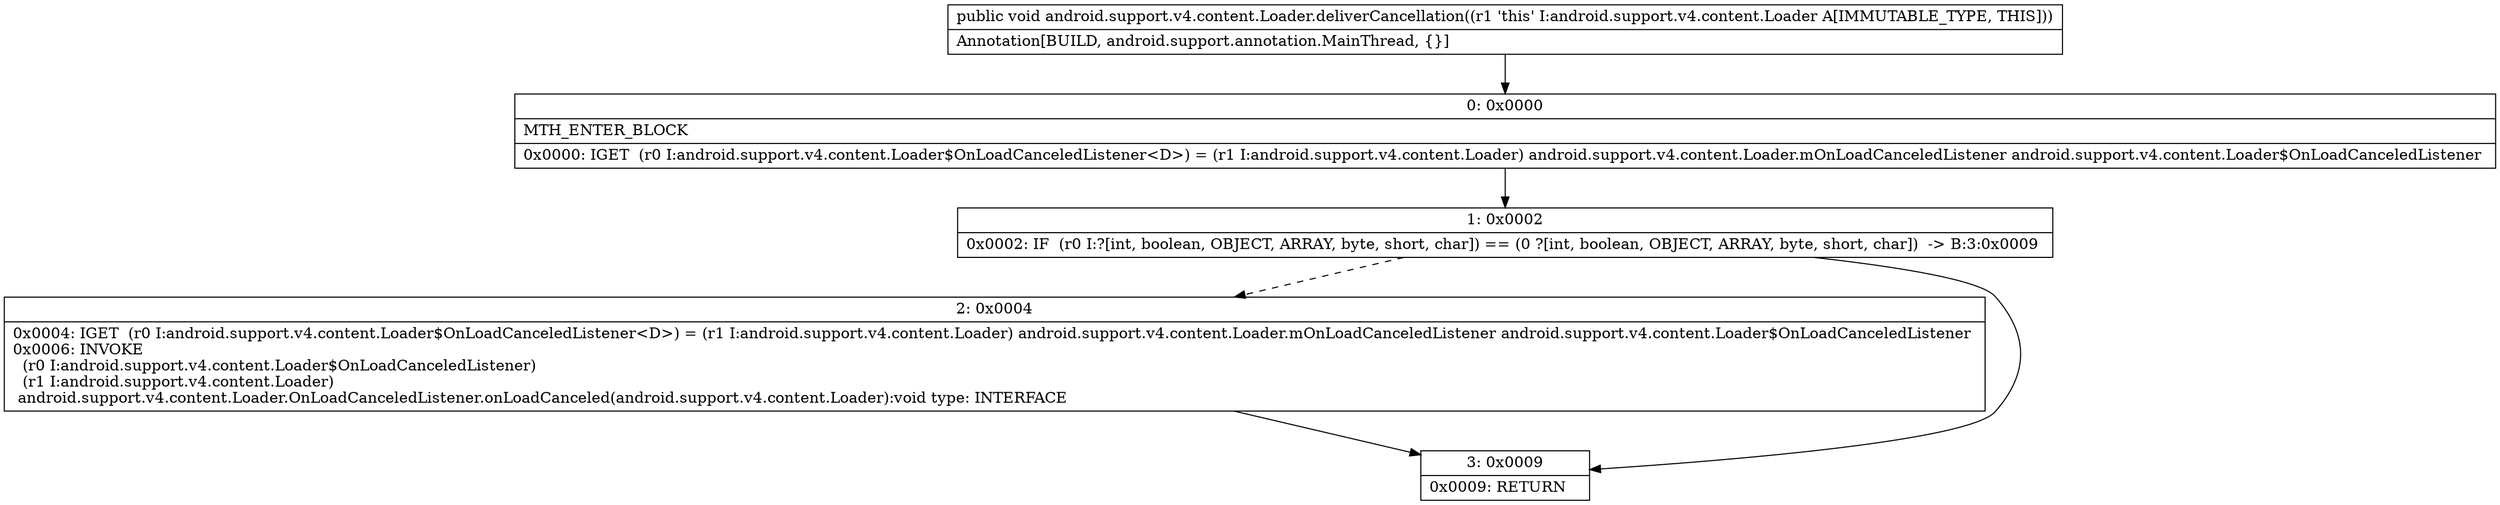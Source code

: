 digraph "CFG forandroid.support.v4.content.Loader.deliverCancellation()V" {
Node_0 [shape=record,label="{0\:\ 0x0000|MTH_ENTER_BLOCK\l|0x0000: IGET  (r0 I:android.support.v4.content.Loader$OnLoadCanceledListener\<D\>) = (r1 I:android.support.v4.content.Loader) android.support.v4.content.Loader.mOnLoadCanceledListener android.support.v4.content.Loader$OnLoadCanceledListener \l}"];
Node_1 [shape=record,label="{1\:\ 0x0002|0x0002: IF  (r0 I:?[int, boolean, OBJECT, ARRAY, byte, short, char]) == (0 ?[int, boolean, OBJECT, ARRAY, byte, short, char])  \-\> B:3:0x0009 \l}"];
Node_2 [shape=record,label="{2\:\ 0x0004|0x0004: IGET  (r0 I:android.support.v4.content.Loader$OnLoadCanceledListener\<D\>) = (r1 I:android.support.v4.content.Loader) android.support.v4.content.Loader.mOnLoadCanceledListener android.support.v4.content.Loader$OnLoadCanceledListener \l0x0006: INVOKE  \l  (r0 I:android.support.v4.content.Loader$OnLoadCanceledListener)\l  (r1 I:android.support.v4.content.Loader)\l android.support.v4.content.Loader.OnLoadCanceledListener.onLoadCanceled(android.support.v4.content.Loader):void type: INTERFACE \l}"];
Node_3 [shape=record,label="{3\:\ 0x0009|0x0009: RETURN   \l}"];
MethodNode[shape=record,label="{public void android.support.v4.content.Loader.deliverCancellation((r1 'this' I:android.support.v4.content.Loader A[IMMUTABLE_TYPE, THIS]))  | Annotation[BUILD, android.support.annotation.MainThread, \{\}]\l}"];
MethodNode -> Node_0;
Node_0 -> Node_1;
Node_1 -> Node_2[style=dashed];
Node_1 -> Node_3;
Node_2 -> Node_3;
}

